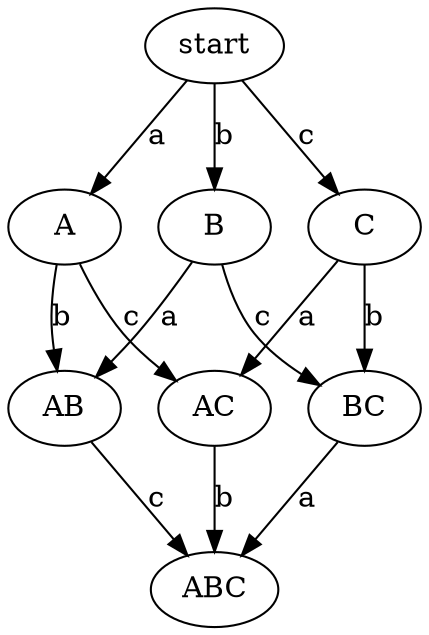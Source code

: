 digraph G {
    start -> A [label="a"]
    start -> B [label="b"]
    start -> C [label="c"]

    A -> AC [label="c"]
    A -> AB [label="b"]

    B -> AB [label="a"]
    B -> BC [label="c"]

    C -> AC [label="a"]
    C -> BC [label="b"]

    AC -> ABC [label="b"]
    AB -> ABC [label="c"]
    BC -> ABC [label="a"]
}